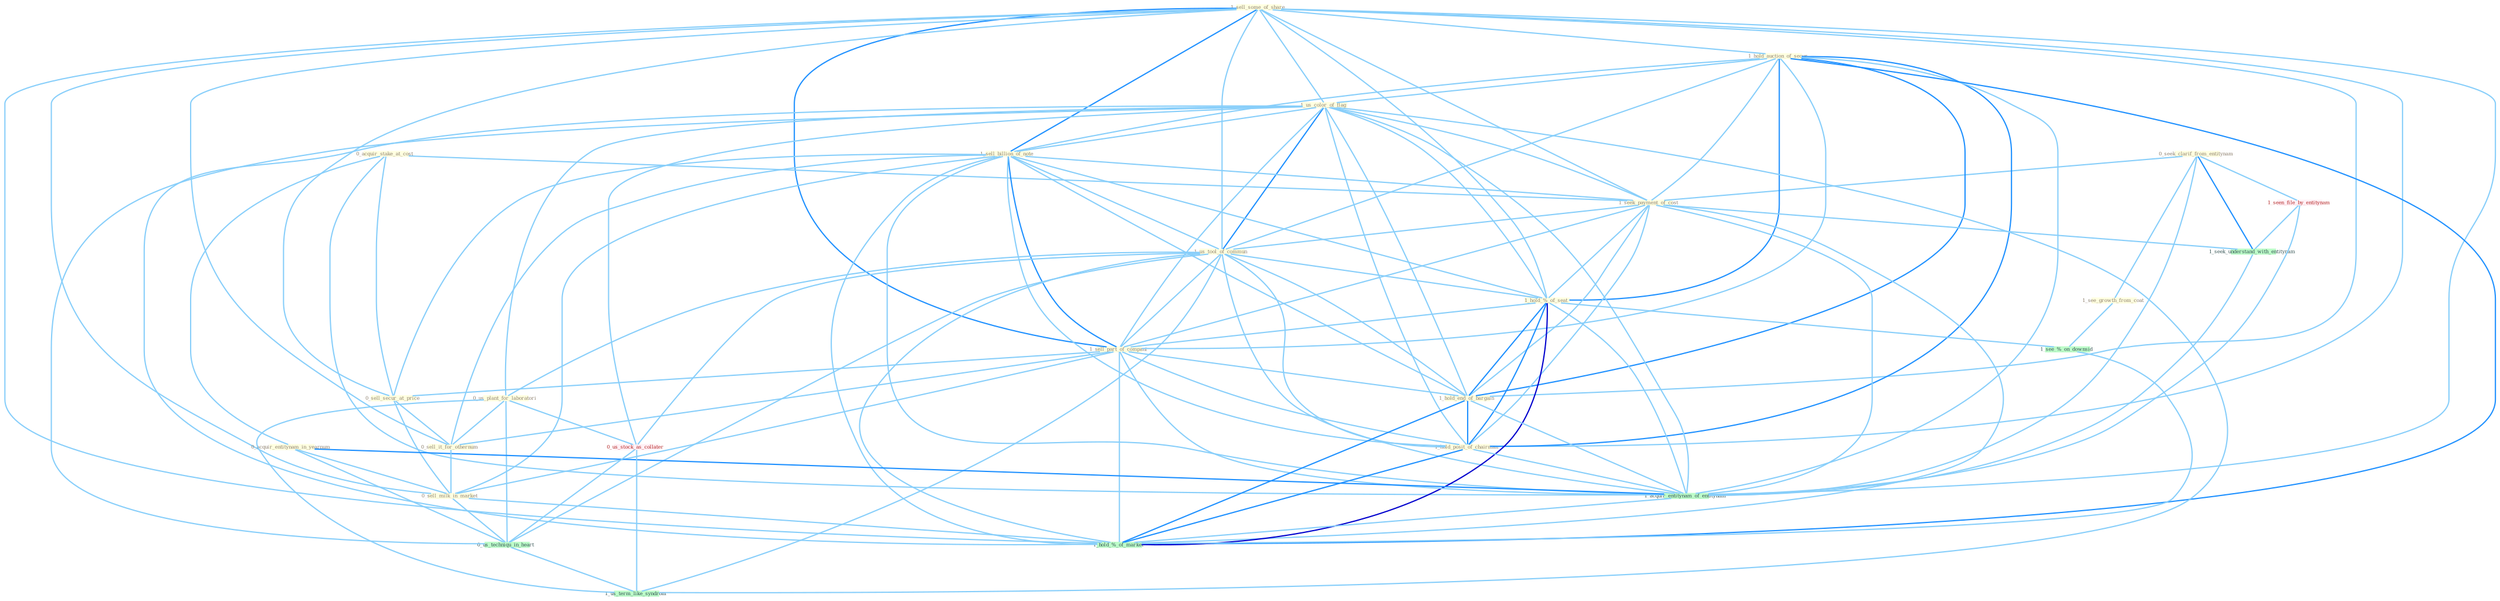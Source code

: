 Graph G{ 
    node
    [shape=polygon,style=filled,width=.5,height=.06,color="#BDFCC9",fixedsize=true,fontsize=4,
    fontcolor="#2f4f4f"];
    {node
    [color="#ffffe0", fontcolor="#8b7d6b"] "1_sell_some_of_share " "0_seek_clarif_from_entitynam " "1_hold_auction_of_secur " "0_acquir_stake_at_cost " "1_us_color_of_flag " "1_sell_billion_of_note " "1_seek_payment_of_cost " "1_us_tool_of_commun " "1_hold_%_of_seat " "0_us_plant_for_laboratori " "1_sell_part_of_compani " "1_see_growth_from_coat " "0_sell_secur_at_price " "0_acquir_entitynam_in_yearnum " "1_hold_end_of_bargain " "1_hold_posit_of_chairman " "0_sell_it_for_othernum " "0_sell_milk_in_market "}
{node [color="#fff0f5", fontcolor="#b22222"] "1_seen_file_by_entitynam " "0_us_stock_as_collater "}
edge [color="#B0E2FF"];

	"1_sell_some_of_share " -- "1_hold_auction_of_secur " [w="1", color="#87cefa" ];
	"1_sell_some_of_share " -- "1_us_color_of_flag " [w="1", color="#87cefa" ];
	"1_sell_some_of_share " -- "1_sell_billion_of_note " [w="2", color="#1e90ff" , len=0.8];
	"1_sell_some_of_share " -- "1_seek_payment_of_cost " [w="1", color="#87cefa" ];
	"1_sell_some_of_share " -- "1_us_tool_of_commun " [w="1", color="#87cefa" ];
	"1_sell_some_of_share " -- "1_hold_%_of_seat " [w="1", color="#87cefa" ];
	"1_sell_some_of_share " -- "1_sell_part_of_compani " [w="2", color="#1e90ff" , len=0.8];
	"1_sell_some_of_share " -- "0_sell_secur_at_price " [w="1", color="#87cefa" ];
	"1_sell_some_of_share " -- "1_hold_end_of_bargain " [w="1", color="#87cefa" ];
	"1_sell_some_of_share " -- "1_hold_posit_of_chairman " [w="1", color="#87cefa" ];
	"1_sell_some_of_share " -- "0_sell_it_for_othernum " [w="1", color="#87cefa" ];
	"1_sell_some_of_share " -- "0_sell_milk_in_market " [w="1", color="#87cefa" ];
	"1_sell_some_of_share " -- "1_acquir_entitynam_of_entitynam " [w="1", color="#87cefa" ];
	"1_sell_some_of_share " -- "1_hold_%_of_market " [w="1", color="#87cefa" ];
	"0_seek_clarif_from_entitynam " -- "1_seek_payment_of_cost " [w="1", color="#87cefa" ];
	"0_seek_clarif_from_entitynam " -- "1_see_growth_from_coat " [w="1", color="#87cefa" ];
	"0_seek_clarif_from_entitynam " -- "1_seen_file_by_entitynam " [w="1", color="#87cefa" ];
	"0_seek_clarif_from_entitynam " -- "1_seek_understand_with_entitynam " [w="2", color="#1e90ff" , len=0.8];
	"0_seek_clarif_from_entitynam " -- "1_acquir_entitynam_of_entitynam " [w="1", color="#87cefa" ];
	"1_hold_auction_of_secur " -- "1_us_color_of_flag " [w="1", color="#87cefa" ];
	"1_hold_auction_of_secur " -- "1_sell_billion_of_note " [w="1", color="#87cefa" ];
	"1_hold_auction_of_secur " -- "1_seek_payment_of_cost " [w="1", color="#87cefa" ];
	"1_hold_auction_of_secur " -- "1_us_tool_of_commun " [w="1", color="#87cefa" ];
	"1_hold_auction_of_secur " -- "1_hold_%_of_seat " [w="2", color="#1e90ff" , len=0.8];
	"1_hold_auction_of_secur " -- "1_sell_part_of_compani " [w="1", color="#87cefa" ];
	"1_hold_auction_of_secur " -- "1_hold_end_of_bargain " [w="2", color="#1e90ff" , len=0.8];
	"1_hold_auction_of_secur " -- "1_hold_posit_of_chairman " [w="2", color="#1e90ff" , len=0.8];
	"1_hold_auction_of_secur " -- "1_acquir_entitynam_of_entitynam " [w="1", color="#87cefa" ];
	"1_hold_auction_of_secur " -- "1_hold_%_of_market " [w="2", color="#1e90ff" , len=0.8];
	"0_acquir_stake_at_cost " -- "1_seek_payment_of_cost " [w="1", color="#87cefa" ];
	"0_acquir_stake_at_cost " -- "0_sell_secur_at_price " [w="1", color="#87cefa" ];
	"0_acquir_stake_at_cost " -- "0_acquir_entitynam_in_yearnum " [w="1", color="#87cefa" ];
	"0_acquir_stake_at_cost " -- "1_acquir_entitynam_of_entitynam " [w="1", color="#87cefa" ];
	"1_us_color_of_flag " -- "1_sell_billion_of_note " [w="1", color="#87cefa" ];
	"1_us_color_of_flag " -- "1_seek_payment_of_cost " [w="1", color="#87cefa" ];
	"1_us_color_of_flag " -- "1_us_tool_of_commun " [w="2", color="#1e90ff" , len=0.8];
	"1_us_color_of_flag " -- "1_hold_%_of_seat " [w="1", color="#87cefa" ];
	"1_us_color_of_flag " -- "0_us_plant_for_laboratori " [w="1", color="#87cefa" ];
	"1_us_color_of_flag " -- "1_sell_part_of_compani " [w="1", color="#87cefa" ];
	"1_us_color_of_flag " -- "1_hold_end_of_bargain " [w="1", color="#87cefa" ];
	"1_us_color_of_flag " -- "1_hold_posit_of_chairman " [w="1", color="#87cefa" ];
	"1_us_color_of_flag " -- "0_us_stock_as_collater " [w="1", color="#87cefa" ];
	"1_us_color_of_flag " -- "1_acquir_entitynam_of_entitynam " [w="1", color="#87cefa" ];
	"1_us_color_of_flag " -- "0_us_techniqu_in_heart " [w="1", color="#87cefa" ];
	"1_us_color_of_flag " -- "1_us_term_like_syndrom " [w="1", color="#87cefa" ];
	"1_us_color_of_flag " -- "1_hold_%_of_market " [w="1", color="#87cefa" ];
	"1_sell_billion_of_note " -- "1_seek_payment_of_cost " [w="1", color="#87cefa" ];
	"1_sell_billion_of_note " -- "1_us_tool_of_commun " [w="1", color="#87cefa" ];
	"1_sell_billion_of_note " -- "1_hold_%_of_seat " [w="1", color="#87cefa" ];
	"1_sell_billion_of_note " -- "1_sell_part_of_compani " [w="2", color="#1e90ff" , len=0.8];
	"1_sell_billion_of_note " -- "0_sell_secur_at_price " [w="1", color="#87cefa" ];
	"1_sell_billion_of_note " -- "1_hold_end_of_bargain " [w="1", color="#87cefa" ];
	"1_sell_billion_of_note " -- "1_hold_posit_of_chairman " [w="1", color="#87cefa" ];
	"1_sell_billion_of_note " -- "0_sell_it_for_othernum " [w="1", color="#87cefa" ];
	"1_sell_billion_of_note " -- "0_sell_milk_in_market " [w="1", color="#87cefa" ];
	"1_sell_billion_of_note " -- "1_acquir_entitynam_of_entitynam " [w="1", color="#87cefa" ];
	"1_sell_billion_of_note " -- "1_hold_%_of_market " [w="1", color="#87cefa" ];
	"1_seek_payment_of_cost " -- "1_us_tool_of_commun " [w="1", color="#87cefa" ];
	"1_seek_payment_of_cost " -- "1_hold_%_of_seat " [w="1", color="#87cefa" ];
	"1_seek_payment_of_cost " -- "1_sell_part_of_compani " [w="1", color="#87cefa" ];
	"1_seek_payment_of_cost " -- "1_hold_end_of_bargain " [w="1", color="#87cefa" ];
	"1_seek_payment_of_cost " -- "1_hold_posit_of_chairman " [w="1", color="#87cefa" ];
	"1_seek_payment_of_cost " -- "1_seek_understand_with_entitynam " [w="1", color="#87cefa" ];
	"1_seek_payment_of_cost " -- "1_acquir_entitynam_of_entitynam " [w="1", color="#87cefa" ];
	"1_seek_payment_of_cost " -- "1_hold_%_of_market " [w="1", color="#87cefa" ];
	"1_us_tool_of_commun " -- "1_hold_%_of_seat " [w="1", color="#87cefa" ];
	"1_us_tool_of_commun " -- "0_us_plant_for_laboratori " [w="1", color="#87cefa" ];
	"1_us_tool_of_commun " -- "1_sell_part_of_compani " [w="1", color="#87cefa" ];
	"1_us_tool_of_commun " -- "1_hold_end_of_bargain " [w="1", color="#87cefa" ];
	"1_us_tool_of_commun " -- "1_hold_posit_of_chairman " [w="1", color="#87cefa" ];
	"1_us_tool_of_commun " -- "0_us_stock_as_collater " [w="1", color="#87cefa" ];
	"1_us_tool_of_commun " -- "1_acquir_entitynam_of_entitynam " [w="1", color="#87cefa" ];
	"1_us_tool_of_commun " -- "0_us_techniqu_in_heart " [w="1", color="#87cefa" ];
	"1_us_tool_of_commun " -- "1_us_term_like_syndrom " [w="1", color="#87cefa" ];
	"1_us_tool_of_commun " -- "1_hold_%_of_market " [w="1", color="#87cefa" ];
	"1_hold_%_of_seat " -- "1_sell_part_of_compani " [w="1", color="#87cefa" ];
	"1_hold_%_of_seat " -- "1_hold_end_of_bargain " [w="2", color="#1e90ff" , len=0.8];
	"1_hold_%_of_seat " -- "1_hold_posit_of_chairman " [w="2", color="#1e90ff" , len=0.8];
	"1_hold_%_of_seat " -- "1_acquir_entitynam_of_entitynam " [w="1", color="#87cefa" ];
	"1_hold_%_of_seat " -- "1_see_%_on_downsid " [w="1", color="#87cefa" ];
	"1_hold_%_of_seat " -- "1_hold_%_of_market " [w="3", color="#0000cd" , len=0.6];
	"0_us_plant_for_laboratori " -- "0_sell_it_for_othernum " [w="1", color="#87cefa" ];
	"0_us_plant_for_laboratori " -- "0_us_stock_as_collater " [w="1", color="#87cefa" ];
	"0_us_plant_for_laboratori " -- "0_us_techniqu_in_heart " [w="1", color="#87cefa" ];
	"0_us_plant_for_laboratori " -- "1_us_term_like_syndrom " [w="1", color="#87cefa" ];
	"1_sell_part_of_compani " -- "0_sell_secur_at_price " [w="1", color="#87cefa" ];
	"1_sell_part_of_compani " -- "1_hold_end_of_bargain " [w="1", color="#87cefa" ];
	"1_sell_part_of_compani " -- "1_hold_posit_of_chairman " [w="1", color="#87cefa" ];
	"1_sell_part_of_compani " -- "0_sell_it_for_othernum " [w="1", color="#87cefa" ];
	"1_sell_part_of_compani " -- "0_sell_milk_in_market " [w="1", color="#87cefa" ];
	"1_sell_part_of_compani " -- "1_acquir_entitynam_of_entitynam " [w="1", color="#87cefa" ];
	"1_sell_part_of_compani " -- "1_hold_%_of_market " [w="1", color="#87cefa" ];
	"1_see_growth_from_coat " -- "1_see_%_on_downsid " [w="1", color="#87cefa" ];
	"0_sell_secur_at_price " -- "0_sell_it_for_othernum " [w="1", color="#87cefa" ];
	"0_sell_secur_at_price " -- "0_sell_milk_in_market " [w="1", color="#87cefa" ];
	"0_acquir_entitynam_in_yearnum " -- "0_sell_milk_in_market " [w="1", color="#87cefa" ];
	"0_acquir_entitynam_in_yearnum " -- "1_acquir_entitynam_of_entitynam " [w="2", color="#1e90ff" , len=0.8];
	"0_acquir_entitynam_in_yearnum " -- "0_us_techniqu_in_heart " [w="1", color="#87cefa" ];
	"1_hold_end_of_bargain " -- "1_hold_posit_of_chairman " [w="2", color="#1e90ff" , len=0.8];
	"1_hold_end_of_bargain " -- "1_acquir_entitynam_of_entitynam " [w="1", color="#87cefa" ];
	"1_hold_end_of_bargain " -- "1_hold_%_of_market " [w="2", color="#1e90ff" , len=0.8];
	"1_hold_posit_of_chairman " -- "1_acquir_entitynam_of_entitynam " [w="1", color="#87cefa" ];
	"1_hold_posit_of_chairman " -- "1_hold_%_of_market " [w="2", color="#1e90ff" , len=0.8];
	"0_sell_it_for_othernum " -- "0_sell_milk_in_market " [w="1", color="#87cefa" ];
	"0_sell_milk_in_market " -- "0_us_techniqu_in_heart " [w="1", color="#87cefa" ];
	"0_sell_milk_in_market " -- "1_hold_%_of_market " [w="1", color="#87cefa" ];
	"1_seen_file_by_entitynam " -- "1_seek_understand_with_entitynam " [w="1", color="#87cefa" ];
	"1_seen_file_by_entitynam " -- "1_acquir_entitynam_of_entitynam " [w="1", color="#87cefa" ];
	"0_us_stock_as_collater " -- "0_us_techniqu_in_heart " [w="1", color="#87cefa" ];
	"0_us_stock_as_collater " -- "1_us_term_like_syndrom " [w="1", color="#87cefa" ];
	"1_seek_understand_with_entitynam " -- "1_acquir_entitynam_of_entitynam " [w="1", color="#87cefa" ];
	"1_acquir_entitynam_of_entitynam " -- "1_hold_%_of_market " [w="1", color="#87cefa" ];
	"0_us_techniqu_in_heart " -- "1_us_term_like_syndrom " [w="1", color="#87cefa" ];
	"1_see_%_on_downsid " -- "1_hold_%_of_market " [w="1", color="#87cefa" ];
}